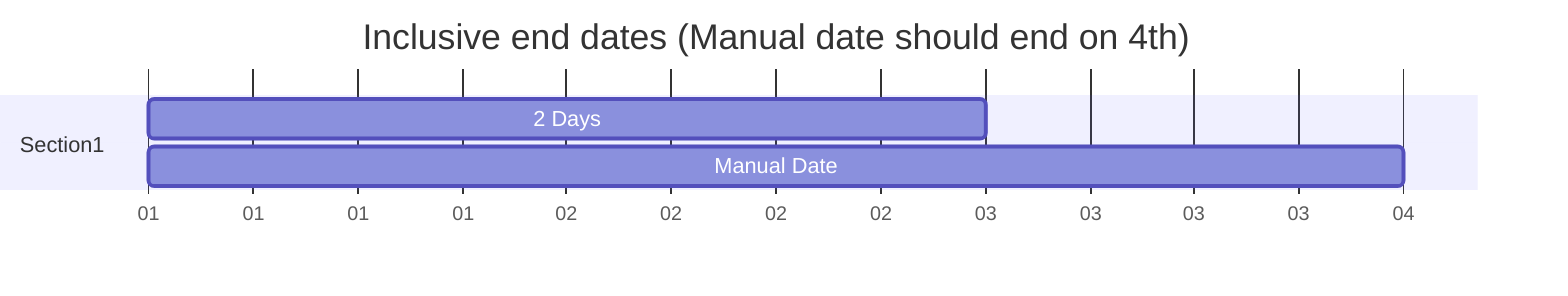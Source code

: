 gantt
    title Inclusive end dates (Manual date should end on 4th)
    dateFormat YYYY-MM-DD
    axisFormat %d
    inclusiveEndDates
    section Section1
    2 Days: 1, 2019-01-01,2d
    Manual Date: 2, 2019-01-01,2019-01-03